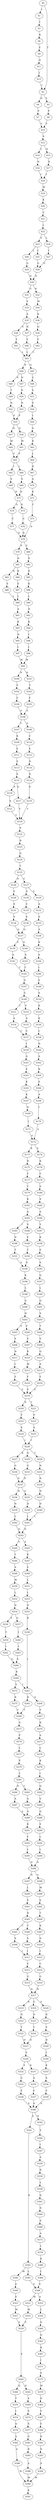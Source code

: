 strict digraph  {
	S0 -> S1 [ label = I ];
	S0 -> S2 [ label = T ];
	S1 -> S3 [ label = T ];
	S2 -> S4 [ label = D ];
	S2 -> S5 [ label = E ];
	S3 -> S6 [ label = R ];
	S4 -> S7 [ label = P ];
	S5 -> S8 [ label = P ];
	S6 -> S9 [ label = E ];
	S7 -> S10 [ label = V ];
	S8 -> S10 [ label = V ];
	S9 -> S11 [ label = D ];
	S10 -> S12 [ label = S ];
	S11 -> S13 [ label = I ];
	S12 -> S14 [ label = L ];
	S12 -> S15 [ label = H ];
	S13 -> S2 [ label = T ];
	S14 -> S16 [ label = N ];
	S15 -> S17 [ label = N ];
	S16 -> S18 [ label = I ];
	S17 -> S18 [ label = I ];
	S18 -> S19 [ label = M ];
	S19 -> S20 [ label = K ];
	S20 -> S21 [ label = C ];
	S21 -> S22 [ label = L ];
	S22 -> S23 [ label = V ];
	S22 -> S24 [ label = L ];
	S23 -> S25 [ label = I ];
	S23 -> S26 [ label = L ];
	S24 -> S27 [ label = I ];
	S25 -> S28 [ label = G ];
	S26 -> S29 [ label = G ];
	S27 -> S28 [ label = G ];
	S28 -> S30 [ label = D ];
	S29 -> S30 [ label = D ];
	S30 -> S31 [ label = G ];
	S30 -> S32 [ label = K ];
	S31 -> S33 [ label = V ];
	S32 -> S34 [ label = M ];
	S33 -> S35 [ label = A ];
	S34 -> S36 [ label = K ];
	S35 -> S37 [ label = N ];
	S35 -> S38 [ label = S ];
	S36 -> S39 [ label = Q ];
	S37 -> S40 [ label = F ];
	S38 -> S41 [ label = F ];
	S39 -> S42 [ label = F ];
	S40 -> S43 [ label = L ];
	S41 -> S43 [ label = L ];
	S42 -> S43 [ label = L ];
	S43 -> S44 [ label = D ];
	S43 -> S45 [ label = Q ];
	S44 -> S46 [ label = N ];
	S44 -> S47 [ label = D ];
	S45 -> S48 [ label = G ];
	S46 -> S49 [ label = T ];
	S47 -> S50 [ label = S ];
	S48 -> S51 [ label = S ];
	S49 -> S52 [ label = N ];
	S50 -> S53 [ label = N ];
	S51 -> S54 [ label = E ];
	S52 -> S55 [ label = P ];
	S53 -> S55 [ label = P ];
	S54 -> S56 [ label = I ];
	S55 -> S57 [ label = N ];
	S55 -> S58 [ label = D ];
	S56 -> S59 [ label = G ];
	S57 -> S60 [ label = M ];
	S58 -> S61 [ label = M ];
	S59 -> S62 [ label = K ];
	S60 -> S63 [ label = P ];
	S61 -> S63 [ label = P ];
	S62 -> S64 [ label = L ];
	S63 -> S65 [ label = I ];
	S63 -> S66 [ label = L ];
	S64 -> S67 [ label = R ];
	S65 -> S68 [ label = V ];
	S66 -> S69 [ label = V ];
	S67 -> S70 [ label = A ];
	S68 -> S71 [ label = H ];
	S69 -> S71 [ label = H ];
	S70 -> S72 [ label = K ];
	S71 -> S73 [ label = R ];
	S71 -> S74 [ label = Q ];
	S72 -> S75 [ label = C ];
	S73 -> S76 [ label = C ];
	S74 -> S77 [ label = C ];
	S75 -> S78 [ label = D ];
	S76 -> S78 [ label = D ];
	S77 -> S78 [ label = D ];
	S78 -> S79 [ label = P ];
	S78 -> S80 [ label = E ];
	S79 -> S81 [ label = D ];
	S80 -> S82 [ label = D ];
	S81 -> S83 [ label = N ];
	S81 -> S84 [ label = K ];
	S82 -> S85 [ label = D ];
	S83 -> S86 [ label = E ];
	S84 -> S87 [ label = E ];
	S85 -> S88 [ label = K ];
	S86 -> S89 [ label = L ];
	S87 -> S89 [ label = L ];
	S88 -> S90 [ label = L ];
	S89 -> S91 [ label = A ];
	S90 -> S92 [ label = N ];
	S91 -> S93 [ label = K ];
	S92 -> S94 [ label = K ];
	S93 -> S95 [ label = N ];
	S94 -> S96 [ label = I ];
	S95 -> S97 [ label = I ];
	S96 -> S98 [ label = I ];
	S97 -> S99 [ label = W ];
	S98 -> S99 [ label = W ];
	S99 -> S100 [ label = N ];
	S99 -> S101 [ label = K ];
	S100 -> S102 [ label = V ];
	S101 -> S103 [ label = T ];
	S102 -> S104 [ label = F ];
	S103 -> S105 [ label = F ];
	S104 -> S106 [ label = A ];
	S105 -> S106 [ label = A ];
	S106 -> S107 [ label = Y ];
	S106 -> S108 [ label = A ];
	S107 -> S109 [ label = K ];
	S108 -> S110 [ label = C ];
	S109 -> S111 [ label = E ];
	S110 -> S112 [ label = E ];
	S111 -> S113 [ label = E ];
	S112 -> S114 [ label = D ];
	S113 -> S115 [ label = E ];
	S114 -> S116 [ label = D ];
	S115 -> S117 [ label = S ];
	S115 -> S118 [ label = A ];
	S116 -> S119 [ label = S ];
	S117 -> S120 [ label = Y ];
	S118 -> S121 [ label = S ];
	S119 -> S120 [ label = Y ];
	S120 -> S122 [ label = S ];
	S121 -> S120 [ label = Y ];
	S122 -> S123 [ label = H ];
	S123 -> S124 [ label = Q ];
	S124 -> S125 [ label = T ];
	S125 -> S126 [ label = D ];
	S125 -> S127 [ label = G ];
	S126 -> S128 [ label = V ];
	S127 -> S129 [ label = E ];
	S127 -> S130 [ label = A ];
	S128 -> S131 [ label = S ];
	S129 -> S132 [ label = A ];
	S130 -> S133 [ label = C ];
	S131 -> S134 [ label = S ];
	S132 -> S135 [ label = S ];
	S133 -> S136 [ label = S ];
	S134 -> S137 [ label = Q ];
	S135 -> S138 [ label = A ];
	S136 -> S137 [ label = Q ];
	S137 -> S139 [ label = E ];
	S137 -> S140 [ label = Q ];
	S138 -> S141 [ label = K ];
	S139 -> S142 [ label = S ];
	S140 -> S143 [ label = S ];
	S141 -> S144 [ label = S ];
	S142 -> S145 [ label = T ];
	S143 -> S145 [ label = T ];
	S144 -> S146 [ label = I ];
	S145 -> S147 [ label = G ];
	S146 -> S148 [ label = E ];
	S147 -> S149 [ label = G ];
	S148 -> S150 [ label = S ];
	S149 -> S151 [ label = I ];
	S149 -> S152 [ label = V ];
	S150 -> S153 [ label = K ];
	S151 -> S154 [ label = A ];
	S152 -> S155 [ label = A ];
	S153 -> S156 [ label = K ];
	S154 -> S157 [ label = C ];
	S155 -> S157 [ label = C ];
	S156 -> S158 [ label = L ];
	S157 -> S159 [ label = I ];
	S158 -> S160 [ label = N ];
	S159 -> S161 [ label = G ];
	S160 -> S162 [ label = S ];
	S161 -> S163 [ label = E ];
	S162 -> S164 [ label = K ];
	S163 -> S165 [ label = K ];
	S164 -> S166 [ label = S ];
	S165 -> S167 [ label = K ];
	S166 -> S168 [ label = A ];
	S167 -> S169 [ label = N ];
	S168 -> S170 [ label = I ];
	S169 -> S171 [ label = I ];
	S170 -> S172 [ label = A ];
	S171 -> S172 [ label = A ];
	S172 -> S173 [ label = K ];
	S172 -> S174 [ label = S ];
	S173 -> S175 [ label = R ];
	S174 -> S176 [ label = K ];
	S175 -> S177 [ label = F ];
	S176 -> S178 [ label = F ];
	S177 -> S179 [ label = T ];
	S178 -> S180 [ label = S ];
	S179 -> S181 [ label = K ];
	S180 -> S182 [ label = S ];
	S181 -> S183 [ label = A ];
	S182 -> S184 [ label = A ];
	S183 -> S185 [ label = I ];
	S183 -> S186 [ label = V ];
	S184 -> S187 [ label = Y ];
	S185 -> S188 [ label = D ];
	S186 -> S189 [ label = E ];
	S187 -> S190 [ label = K ];
	S188 -> S191 [ label = T ];
	S189 -> S192 [ label = T ];
	S190 -> S193 [ label = E ];
	S191 -> S194 [ label = S ];
	S192 -> S194 [ label = S ];
	S193 -> S195 [ label = S ];
	S194 -> S196 [ label = K ];
	S195 -> S197 [ label = Q ];
	S196 -> S198 [ label = L ];
	S197 -> S199 [ label = L ];
	S198 -> S200 [ label = G ];
	S199 -> S201 [ label = Q ];
	S200 -> S202 [ label = H ];
	S201 -> S203 [ label = S ];
	S202 -> S204 [ label = F ];
	S202 -> S205 [ label = V ];
	S203 -> S206 [ label = Y ];
	S204 -> S207 [ label = V ];
	S205 -> S208 [ label = V ];
	S206 -> S209 [ label = V ];
	S207 -> S210 [ label = K ];
	S208 -> S211 [ label = N ];
	S209 -> S212 [ label = Q ];
	S210 -> S213 [ label = M ];
	S211 -> S214 [ label = I ];
	S212 -> S215 [ label = A ];
	S213 -> S216 [ label = F ];
	S214 -> S217 [ label = F ];
	S215 -> S218 [ label = F ];
	S216 -> S219 [ label = E ];
	S217 -> S219 [ label = E ];
	S218 -> S219 [ label = E ];
	S219 -> S220 [ label = D ];
	S219 -> S221 [ label = T ];
	S220 -> S222 [ label = F ];
	S221 -> S223 [ label = P ];
	S222 -> S224 [ label = S ];
	S223 -> S225 [ label = S ];
	S224 -> S226 [ label = I ];
	S225 -> S226 [ label = I ];
	S226 -> S227 [ label = R ];
	S226 -> S228 [ label = T ];
	S226 -> S229 [ label = Q ];
	S227 -> S230 [ label = G ];
	S228 -> S231 [ label = N ];
	S229 -> S232 [ label = G ];
	S230 -> S233 [ label = D ];
	S231 -> S234 [ label = N ];
	S232 -> S233 [ label = D ];
	S233 -> S235 [ label = Q ];
	S233 -> S236 [ label = N ];
	S234 -> S237 [ label = N ];
	S235 -> S238 [ label = D ];
	S236 -> S239 [ label = N ];
	S237 -> S240 [ label = D ];
	S238 -> S241 [ label = L ];
	S239 -> S242 [ label = L ];
	S240 -> S241 [ label = L ];
	S241 -> S243 [ label = D ];
	S242 -> S243 [ label = D ];
	S243 -> S244 [ label = G ];
	S243 -> S245 [ label = A ];
	S244 -> S246 [ label = T ];
	S245 -> S247 [ label = K ];
	S246 -> S248 [ label = A ];
	S247 -> S249 [ label = E ];
	S248 -> S250 [ label = M ];
	S249 -> S251 [ label = L ];
	S250 -> S252 [ label = L ];
	S251 -> S253 [ label = L ];
	S252 -> S254 [ label = N ];
	S253 -> S255 [ label = D ];
	S254 -> S256 [ label = E ];
	S254 -> S257 [ label = Q ];
	S255 -> S258 [ label = R ];
	S256 -> S259 [ label = T ];
	S257 -> S260 [ label = I ];
	S258 -> S261 [ label = I ];
	S259 -> S262 [ label = I ];
	S260 -> S263 [ label = I ];
	S261 -> S264 [ label = Q ];
	S261 -> S265 [ label = R ];
	S262 -> S266 [ label = E ];
	S263 -> S266 [ label = E ];
	S264 -> S267 [ label = Y ];
	S265 -> S268 [ label = Y ];
	S266 -> S269 [ label = R ];
	S267 -> S270 [ label = K ];
	S268 -> S271 [ label = G ];
	S269 -> S272 [ label = V ];
	S269 -> S261 [ label = I ];
	S270 -> S273 [ label = A ];
	S271 -> S274 [ label = P ];
	S272 -> S275 [ label = R ];
	S273 -> S276 [ label = L ];
	S274 -> S277 [ label = L ];
	S275 -> S268 [ label = Y ];
	S276 -> S278 [ label = K ];
	S277 -> S279 [ label = P ];
	S278 -> S280 [ label = I ];
	S279 -> S281 [ label = L ];
	S280 -> S282 [ label = Q ];
	S281 -> S283 [ label = C ];
	S281 -> S284 [ label = N ];
	S282 -> S285 [ label = V ];
	S283 -> S286 [ label = A ];
	S284 -> S287 [ label = A ];
	S285 -> S288 [ label = Q ];
	S286 -> S289 [ label = A ];
	S287 -> S289 [ label = A ];
	S288 -> S290 [ label = E ];
	S289 -> S291 [ label = K ];
	S290 -> S292 [ label = L ];
	S291 -> S293 [ label = F ];
	S292 -> S294 [ label = L ];
	S293 -> S295 [ label = L ];
	S294 -> S296 [ label = D ];
	S295 -> S296 [ label = D ];
	S296 -> S297 [ label = N ];
	S296 -> S298 [ label = G ];
	S297 -> S299 [ label = L ];
	S298 -> S300 [ label = M ];
	S299 -> S301 [ label = E ];
	S300 -> S302 [ label = E ];
	S301 -> S303 [ label = N ];
	S302 -> S304 [ label = T ];
	S303 -> S305 [ label = C ];
	S303 -> S306 [ label = T ];
	S304 -> S307 [ label = K ];
	S305 -> S308 [ label = S ];
	S306 -> S309 [ label = S ];
	S307 -> S310 [ label = D ];
	S308 -> S311 [ label = I ];
	S309 -> S311 [ label = I ];
	S310 -> S312 [ label = I ];
	S311 -> S313 [ label = Y ];
	S312 -> S314 [ label = C ];
	S313 -> S315 [ label = G ];
	S314 -> S316 [ label = G ];
	S315 -> S317 [ label = N ];
	S316 -> S317 [ label = N ];
	S317 -> S318 [ label = G ];
	S317 -> S319 [ label = R ];
	S317 -> S320 [ label = S ];
	S318 -> S321 [ label = D ];
	S319 -> S322 [ label = N ];
	S320 -> S323 [ label = D ];
	S321 -> S324 [ label = T ];
	S322 -> S325 [ label = T ];
	S323 -> S326 [ label = V ];
	S324 -> S327 [ label = D ];
	S325 -> S327 [ label = D ];
	S326 -> S328 [ label = D ];
	S327 -> S329 [ label = V ];
	S328 -> S330 [ label = I ];
	S329 -> S331 [ label = K ];
	S329 -> S332 [ label = V ];
	S330 -> S333 [ label = K ];
	S331 -> S334 [ label = A ];
	S332 -> S335 [ label = G ];
	S333 -> S336 [ label = S ];
	S334 -> S337 [ label = F ];
	S335 -> S338 [ label = F ];
	S336 -> S339 [ label = F ];
	S337 -> S340 [ label = A ];
	S338 -> S340 [ label = A ];
	S339 -> S340 [ label = A ];
	S340 -> S341 [ label = E ];
	S340 -> S342 [ label = N ];
	S341 -> S343 [ label = R ];
	S342 -> S344 [ label = V ];
	S343 -> S345 [ label = L ];
	S343 -> S346 [ label = M ];
	S344 -> S347 [ label = I ];
	S345 -> S348 [ label = E ];
	S346 -> S349 [ label = E ];
	S347 -> S350 [ label = A ];
	S348 -> S351 [ label = M ];
	S348 -> S352 [ label = A ];
	S349 -> S353 [ label = E ];
	S350 -> S354 [ label = D ];
	S351 -> S355 [ label = M ];
	S352 -> S356 [ label = L ];
	S353 -> S357 [ label = M ];
	S354 -> S358 [ label = L ];
	S355 -> S359 [ label = E ];
	S356 -> S360 [ label = Q ];
	S357 -> S359 [ label = E ];
	S358 -> S361 [ label = D ];
	S359 -> S362 [ label = E ];
	S360 -> S363 [ label = Q ];
	S361 -> S364 [ label = D ];
	S362 -> S365 [ label = D ];
	S362 -> S366 [ label = Q ];
	S363 -> S367 [ label = R ];
	S364 -> S368 [ label = S ];
	S365 -> S369 [ label = S ];
	S366 -> S370 [ label = T ];
	S367 -> S371 [ label = I ];
	S368 -> S372 [ label = A ];
	S369 -> S373 [ label = V ];
	S370 -> S374 [ label = I ];
	S371 -> S375 [ label = S ];
	S372 -> S376 [ label = L ];
	S373 -> S377 [ label = S ];
	S374 -> S378 [ label = Q ];
	S375 -> S379 [ label = M ];
	S376 -> S380 [ label = K ];
	S377 -> S381 [ label = G ];
	S378 -> S382 [ label = A ];
	S379 -> S383 [ label = D ];
	S380 -> S384 [ label = L ];
	S381 -> S385 [ label = R ];
	S382 -> S386 [ label = A ];
	S383 -> S387 [ label = Y ];
	S384 -> S348 [ label = E ];
	S385 -> S388 [ label = A ];
	S386 -> S389 [ label = M ];
	S387 -> S390 [ label = E ];
	S388 -> S389 [ label = M ];
	S389 -> S391 [ label = K ];
	S390 -> S392 [ label = D ];
	S392 -> S393 [ label = N ];
	S393 -> S394 [ label = A ];
	S394 -> S389 [ label = M ];
}
